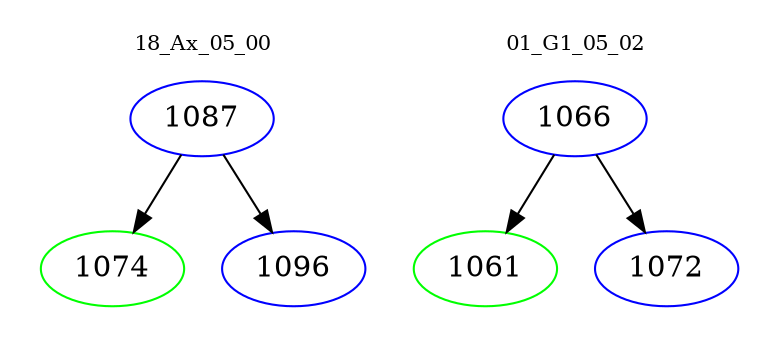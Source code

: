 digraph{
subgraph cluster_0 {
color = white
label = "18_Ax_05_00";
fontsize=10;
T0_1087 [label="1087", color="blue"]
T0_1087 -> T0_1074 [color="black"]
T0_1074 [label="1074", color="green"]
T0_1087 -> T0_1096 [color="black"]
T0_1096 [label="1096", color="blue"]
}
subgraph cluster_1 {
color = white
label = "01_G1_05_02";
fontsize=10;
T1_1066 [label="1066", color="blue"]
T1_1066 -> T1_1061 [color="black"]
T1_1061 [label="1061", color="green"]
T1_1066 -> T1_1072 [color="black"]
T1_1072 [label="1072", color="blue"]
}
}
